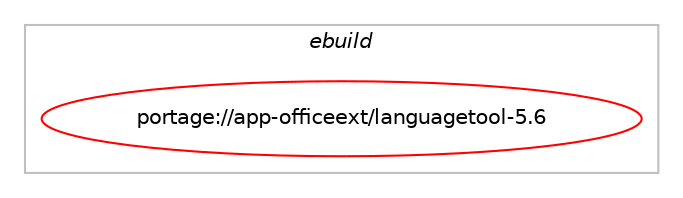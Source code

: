 digraph prolog {

# *************
# Graph options
# *************

newrank=true;
concentrate=true;
compound=true;
graph [rankdir=LR,fontname=Helvetica,fontsize=10,ranksep=1.5];#, ranksep=2.5, nodesep=0.2];
edge  [arrowhead=vee];
node  [fontname=Helvetica,fontsize=10];

# **********
# The ebuild
# **********

subgraph cluster_leftcol {
color=gray;
label=<<i>ebuild</i>>;
id [label="portage://app-officeext/languagetool-5.6", color=red, width=4, href="../app-officeext/languagetool-5.6.svg"];
}

# ****************
# The dependencies
# ****************

subgraph cluster_midcol {
color=gray;
label=<<i>dependencies</i>>;
subgraph cluster_compile {
fillcolor="#eeeeee";
style=filled;
label=<<i>compile</i>>;
# *** BEGIN UNKNOWN DEPENDENCY TYPE (TODO) ***
# id -> equal(use_conditional_group(positive,office_implementation_libreoffice,portage://app-officeext/languagetool-5.6,[any_of_group([package_dependency(portage://app-officeext/languagetool-5.6,install,no,app-office,libreoffice,none,[,,],[],[use(enable(java),none)]),package_dependency(portage://app-officeext/languagetool-5.6,install,no,app-office,libreoffice-bin,none,[,,],[],[use(enable(java),none)])])]))
# *** END UNKNOWN DEPENDENCY TYPE (TODO) ***

# *** BEGIN UNKNOWN DEPENDENCY TYPE (TODO) ***
# id -> equal(package_dependency(portage://app-officeext/languagetool-5.6,install,no,app-arch,unzip,none,[,,],[],[]))
# *** END UNKNOWN DEPENDENCY TYPE (TODO) ***

}
subgraph cluster_compileandrun {
fillcolor="#eeeeee";
style=filled;
label=<<i>compile and run</i>>;
}
subgraph cluster_run {
fillcolor="#eeeeee";
style=filled;
label=<<i>run</i>>;
# *** BEGIN UNKNOWN DEPENDENCY TYPE (TODO) ***
# id -> equal(use_conditional_group(positive,office_implementation_libreoffice,portage://app-officeext/languagetool-5.6,[any_of_group([package_dependency(portage://app-officeext/languagetool-5.6,run,no,app-office,libreoffice,none,[,,],[],[use(enable(java),none)]),package_dependency(portage://app-officeext/languagetool-5.6,run,no,app-office,libreoffice-bin,none,[,,],[],[use(enable(java),none)])])]))
# *** END UNKNOWN DEPENDENCY TYPE (TODO) ***

# *** BEGIN UNKNOWN DEPENDENCY TYPE (TODO) ***
# id -> equal(package_dependency(portage://app-officeext/languagetool-5.6,run,no,virtual,jre,greaterequal,[1.8,,,1.8],[],[]))
# *** END UNKNOWN DEPENDENCY TYPE (TODO) ***

}
}

# **************
# The candidates
# **************

subgraph cluster_choices {
rank=same;
color=gray;
label=<<i>candidates</i>>;

}

}
